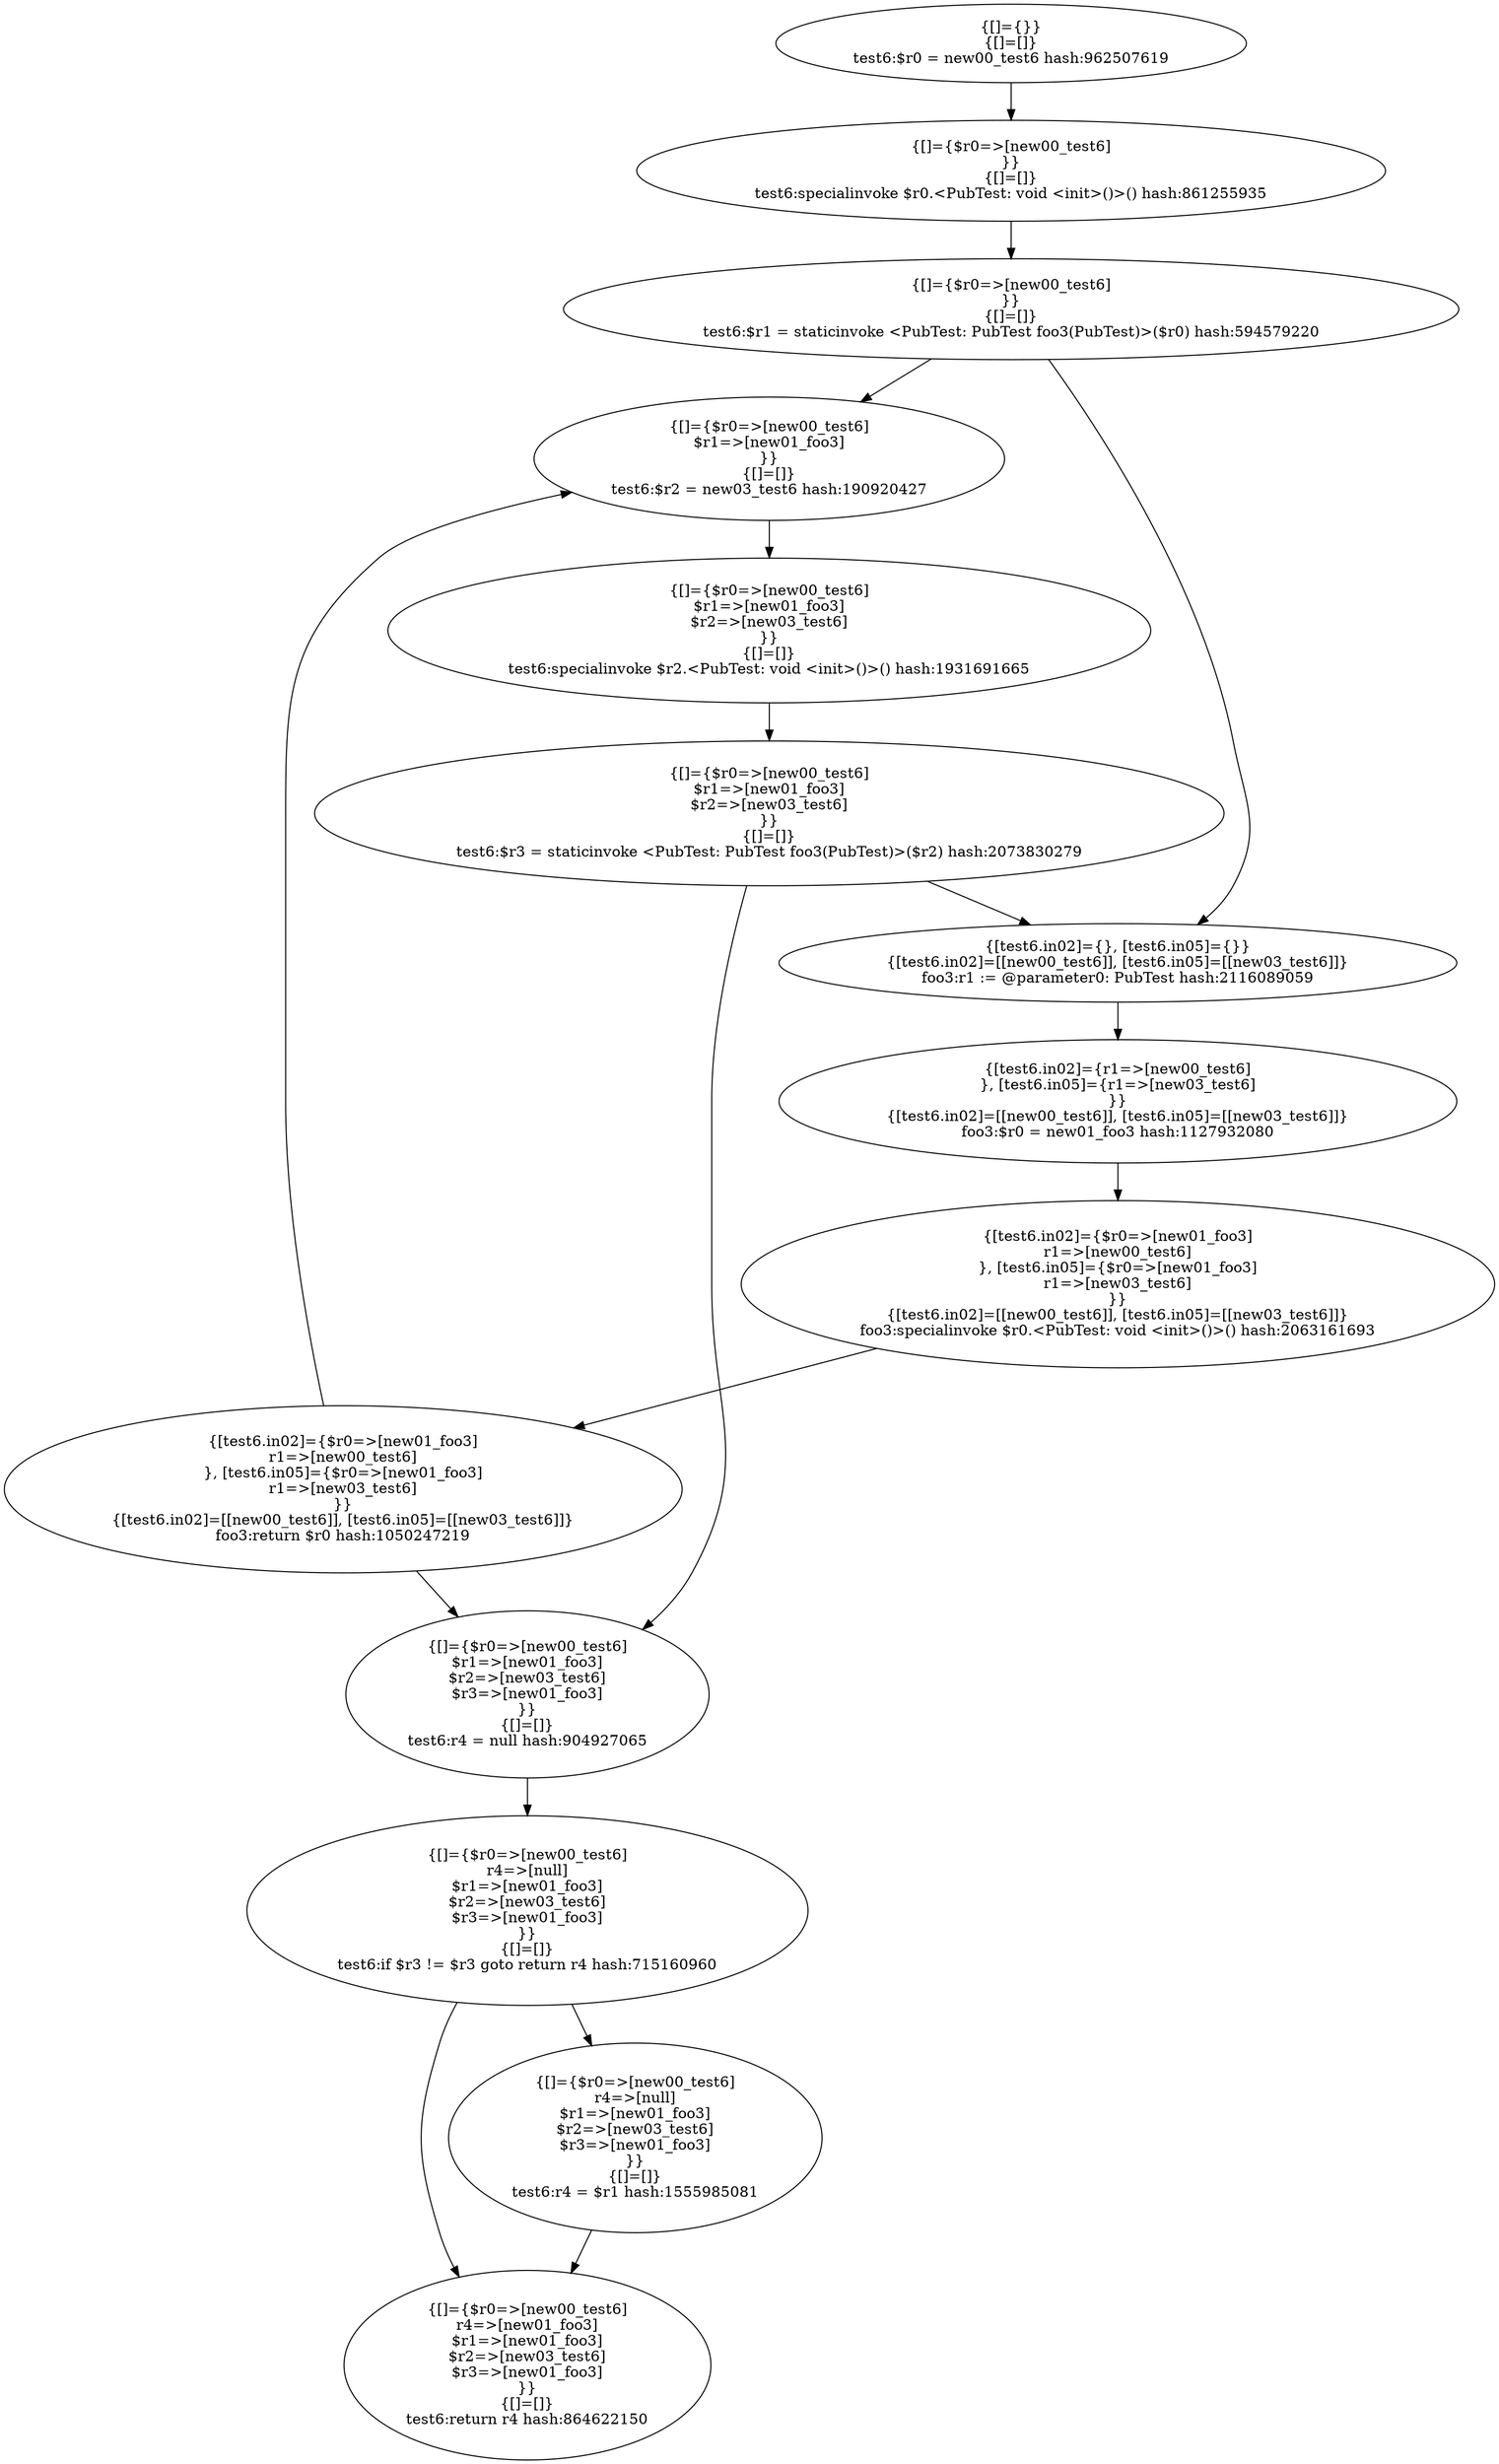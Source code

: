 digraph "./target1-pub/PubTest.test6" {
    "{[]={}}
{[]=[]}
test6:$r0 = new00_test6 hash:962507619";
    "{[]={$r0=>[new00_test6]
}}
{[]=[]}
test6:specialinvoke $r0.<PubTest: void <init>()>() hash:861255935";
    "{[]={$r0=>[new00_test6]
}}
{[]=[]}
test6:$r1 = staticinvoke <PubTest: PubTest foo3(PubTest)>($r0) hash:594579220";
    "{[]={$r0=>[new00_test6]
$r1=>[new01_foo3]
}}
{[]=[]}
test6:$r2 = new03_test6 hash:190920427";
    "{[]={$r0=>[new00_test6]
$r1=>[new01_foo3]
$r2=>[new03_test6]
}}
{[]=[]}
test6:specialinvoke $r2.<PubTest: void <init>()>() hash:1931691665";
    "{[]={$r0=>[new00_test6]
$r1=>[new01_foo3]
$r2=>[new03_test6]
}}
{[]=[]}
test6:$r3 = staticinvoke <PubTest: PubTest foo3(PubTest)>($r2) hash:2073830279";
    "{[]={$r0=>[new00_test6]
$r1=>[new01_foo3]
$r2=>[new03_test6]
$r3=>[new01_foo3]
}}
{[]=[]}
test6:r4 = null hash:904927065";
    "{[]={$r0=>[new00_test6]
r4=>[null]
$r1=>[new01_foo3]
$r2=>[new03_test6]
$r3=>[new01_foo3]
}}
{[]=[]}
test6:if $r3 != $r3 goto return r4 hash:715160960";
    "{[]={$r0=>[new00_test6]
r4=>[null]
$r1=>[new01_foo3]
$r2=>[new03_test6]
$r3=>[new01_foo3]
}}
{[]=[]}
test6:r4 = $r1 hash:1555985081";
    "{[]={$r0=>[new00_test6]
r4=>[new01_foo3]
$r1=>[new01_foo3]
$r2=>[new03_test6]
$r3=>[new01_foo3]
}}
{[]=[]}
test6:return r4 hash:864622150";
    "{[test6.in02]={}, [test6.in05]={}}
{[test6.in02]=[[new00_test6]], [test6.in05]=[[new03_test6]]}
foo3:r1 := @parameter0: PubTest hash:2116089059";
    "{[test6.in02]={r1=>[new00_test6]
}, [test6.in05]={r1=>[new03_test6]
}}
{[test6.in02]=[[new00_test6]], [test6.in05]=[[new03_test6]]}
foo3:$r0 = new01_foo3 hash:1127932080";
    "{[test6.in02]={$r0=>[new01_foo3]
r1=>[new00_test6]
}, [test6.in05]={$r0=>[new01_foo3]
r1=>[new03_test6]
}}
{[test6.in02]=[[new00_test6]], [test6.in05]=[[new03_test6]]}
foo3:specialinvoke $r0.<PubTest: void <init>()>() hash:2063161693";
    "{[test6.in02]={$r0=>[new01_foo3]
r1=>[new00_test6]
}, [test6.in05]={$r0=>[new01_foo3]
r1=>[new03_test6]
}}
{[test6.in02]=[[new00_test6]], [test6.in05]=[[new03_test6]]}
foo3:return $r0 hash:1050247219";
    "{[]={}}
{[]=[]}
test6:$r0 = new00_test6 hash:962507619"->"{[]={$r0=>[new00_test6]
}}
{[]=[]}
test6:specialinvoke $r0.<PubTest: void <init>()>() hash:861255935";
    "{[]={$r0=>[new00_test6]
}}
{[]=[]}
test6:specialinvoke $r0.<PubTest: void <init>()>() hash:861255935"->"{[]={$r0=>[new00_test6]
}}
{[]=[]}
test6:$r1 = staticinvoke <PubTest: PubTest foo3(PubTest)>($r0) hash:594579220";
    "{[]={$r0=>[new00_test6]
}}
{[]=[]}
test6:$r1 = staticinvoke <PubTest: PubTest foo3(PubTest)>($r0) hash:594579220"->"{[]={$r0=>[new00_test6]
$r1=>[new01_foo3]
}}
{[]=[]}
test6:$r2 = new03_test6 hash:190920427";
    "{[]={$r0=>[new00_test6]
}}
{[]=[]}
test6:$r1 = staticinvoke <PubTest: PubTest foo3(PubTest)>($r0) hash:594579220"->"{[test6.in02]={}, [test6.in05]={}}
{[test6.in02]=[[new00_test6]], [test6.in05]=[[new03_test6]]}
foo3:r1 := @parameter0: PubTest hash:2116089059";
    "{[]={$r0=>[new00_test6]
$r1=>[new01_foo3]
}}
{[]=[]}
test6:$r2 = new03_test6 hash:190920427"->"{[]={$r0=>[new00_test6]
$r1=>[new01_foo3]
$r2=>[new03_test6]
}}
{[]=[]}
test6:specialinvoke $r2.<PubTest: void <init>()>() hash:1931691665";
    "{[]={$r0=>[new00_test6]
$r1=>[new01_foo3]
$r2=>[new03_test6]
}}
{[]=[]}
test6:specialinvoke $r2.<PubTest: void <init>()>() hash:1931691665"->"{[]={$r0=>[new00_test6]
$r1=>[new01_foo3]
$r2=>[new03_test6]
}}
{[]=[]}
test6:$r3 = staticinvoke <PubTest: PubTest foo3(PubTest)>($r2) hash:2073830279";
    "{[]={$r0=>[new00_test6]
$r1=>[new01_foo3]
$r2=>[new03_test6]
}}
{[]=[]}
test6:$r3 = staticinvoke <PubTest: PubTest foo3(PubTest)>($r2) hash:2073830279"->"{[]={$r0=>[new00_test6]
$r1=>[new01_foo3]
$r2=>[new03_test6]
$r3=>[new01_foo3]
}}
{[]=[]}
test6:r4 = null hash:904927065";
    "{[]={$r0=>[new00_test6]
$r1=>[new01_foo3]
$r2=>[new03_test6]
}}
{[]=[]}
test6:$r3 = staticinvoke <PubTest: PubTest foo3(PubTest)>($r2) hash:2073830279"->"{[test6.in02]={}, [test6.in05]={}}
{[test6.in02]=[[new00_test6]], [test6.in05]=[[new03_test6]]}
foo3:r1 := @parameter0: PubTest hash:2116089059";
    "{[]={$r0=>[new00_test6]
$r1=>[new01_foo3]
$r2=>[new03_test6]
$r3=>[new01_foo3]
}}
{[]=[]}
test6:r4 = null hash:904927065"->"{[]={$r0=>[new00_test6]
r4=>[null]
$r1=>[new01_foo3]
$r2=>[new03_test6]
$r3=>[new01_foo3]
}}
{[]=[]}
test6:if $r3 != $r3 goto return r4 hash:715160960";
    "{[]={$r0=>[new00_test6]
r4=>[null]
$r1=>[new01_foo3]
$r2=>[new03_test6]
$r3=>[new01_foo3]
}}
{[]=[]}
test6:if $r3 != $r3 goto return r4 hash:715160960"->"{[]={$r0=>[new00_test6]
r4=>[null]
$r1=>[new01_foo3]
$r2=>[new03_test6]
$r3=>[new01_foo3]
}}
{[]=[]}
test6:r4 = $r1 hash:1555985081";
    "{[]={$r0=>[new00_test6]
r4=>[null]
$r1=>[new01_foo3]
$r2=>[new03_test6]
$r3=>[new01_foo3]
}}
{[]=[]}
test6:if $r3 != $r3 goto return r4 hash:715160960"->"{[]={$r0=>[new00_test6]
r4=>[new01_foo3]
$r1=>[new01_foo3]
$r2=>[new03_test6]
$r3=>[new01_foo3]
}}
{[]=[]}
test6:return r4 hash:864622150";
    "{[]={$r0=>[new00_test6]
r4=>[null]
$r1=>[new01_foo3]
$r2=>[new03_test6]
$r3=>[new01_foo3]
}}
{[]=[]}
test6:r4 = $r1 hash:1555985081"->"{[]={$r0=>[new00_test6]
r4=>[new01_foo3]
$r1=>[new01_foo3]
$r2=>[new03_test6]
$r3=>[new01_foo3]
}}
{[]=[]}
test6:return r4 hash:864622150";
    "{[test6.in02]={}, [test6.in05]={}}
{[test6.in02]=[[new00_test6]], [test6.in05]=[[new03_test6]]}
foo3:r1 := @parameter0: PubTest hash:2116089059"->"{[test6.in02]={r1=>[new00_test6]
}, [test6.in05]={r1=>[new03_test6]
}}
{[test6.in02]=[[new00_test6]], [test6.in05]=[[new03_test6]]}
foo3:$r0 = new01_foo3 hash:1127932080";
    "{[test6.in02]={r1=>[new00_test6]
}, [test6.in05]={r1=>[new03_test6]
}}
{[test6.in02]=[[new00_test6]], [test6.in05]=[[new03_test6]]}
foo3:$r0 = new01_foo3 hash:1127932080"->"{[test6.in02]={$r0=>[new01_foo3]
r1=>[new00_test6]
}, [test6.in05]={$r0=>[new01_foo3]
r1=>[new03_test6]
}}
{[test6.in02]=[[new00_test6]], [test6.in05]=[[new03_test6]]}
foo3:specialinvoke $r0.<PubTest: void <init>()>() hash:2063161693";
    "{[test6.in02]={$r0=>[new01_foo3]
r1=>[new00_test6]
}, [test6.in05]={$r0=>[new01_foo3]
r1=>[new03_test6]
}}
{[test6.in02]=[[new00_test6]], [test6.in05]=[[new03_test6]]}
foo3:specialinvoke $r0.<PubTest: void <init>()>() hash:2063161693"->"{[test6.in02]={$r0=>[new01_foo3]
r1=>[new00_test6]
}, [test6.in05]={$r0=>[new01_foo3]
r1=>[new03_test6]
}}
{[test6.in02]=[[new00_test6]], [test6.in05]=[[new03_test6]]}
foo3:return $r0 hash:1050247219";
    "{[test6.in02]={$r0=>[new01_foo3]
r1=>[new00_test6]
}, [test6.in05]={$r0=>[new01_foo3]
r1=>[new03_test6]
}}
{[test6.in02]=[[new00_test6]], [test6.in05]=[[new03_test6]]}
foo3:return $r0 hash:1050247219"->"{[]={$r0=>[new00_test6]
$r1=>[new01_foo3]
}}
{[]=[]}
test6:$r2 = new03_test6 hash:190920427";
    "{[test6.in02]={$r0=>[new01_foo3]
r1=>[new00_test6]
}, [test6.in05]={$r0=>[new01_foo3]
r1=>[new03_test6]
}}
{[test6.in02]=[[new00_test6]], [test6.in05]=[[new03_test6]]}
foo3:return $r0 hash:1050247219"->"{[]={$r0=>[new00_test6]
$r1=>[new01_foo3]
$r2=>[new03_test6]
$r3=>[new01_foo3]
}}
{[]=[]}
test6:r4 = null hash:904927065";
}
